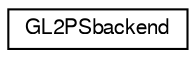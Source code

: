 digraph G
{
  edge [fontname="FreeSans",fontsize="10",labelfontname="FreeSans",labelfontsize="10"];
  node [fontname="FreeSans",fontsize="10",shape=record];
  rankdir="LR";
  Node1 [label="GL2PSbackend",height=0.2,width=0.4,color="black", fillcolor="white", style="filled",URL="$struct_g_l2_p_sbackend.html"];
}
